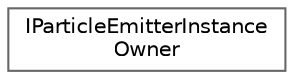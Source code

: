 digraph "Graphical Class Hierarchy"
{
 // INTERACTIVE_SVG=YES
 // LATEX_PDF_SIZE
  bgcolor="transparent";
  edge [fontname=Helvetica,fontsize=10,labelfontname=Helvetica,labelfontsize=10];
  node [fontname=Helvetica,fontsize=10,shape=box,height=0.2,width=0.4];
  rankdir="LR";
  Node0 [id="Node000000",label="IParticleEmitterInstance\lOwner",height=0.2,width=0.4,color="grey40", fillcolor="white", style="filled",URL="$d7/dc1/classIParticleEmitterInstanceOwner.html",tooltip=" "];
}
